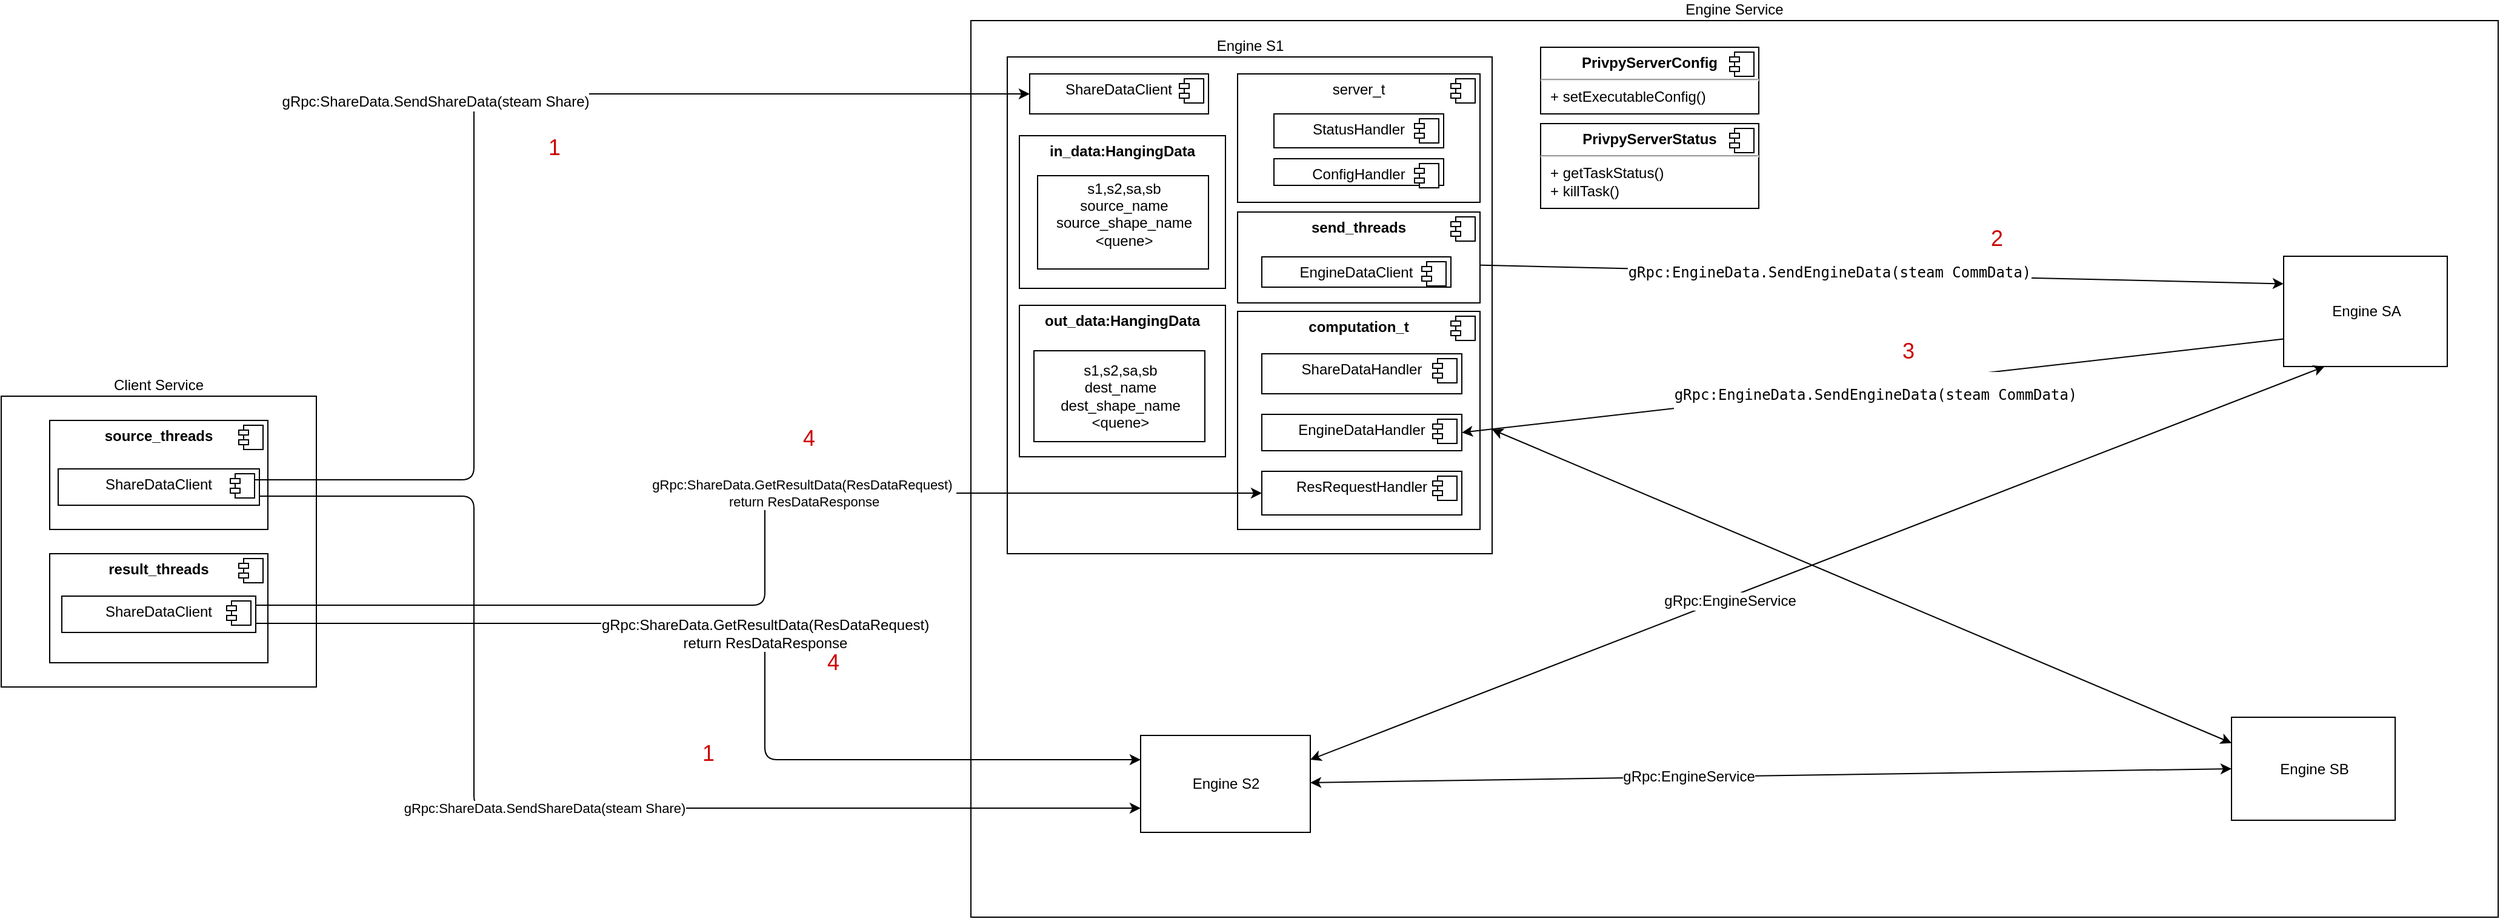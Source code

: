 <mxfile version="10.6.3" type="github"><diagram id="qjX3kxyQt8vl-2oXAutQ" name="Page-1"><mxGraphModel dx="1985" dy="709" grid="1" gridSize="10" guides="1" tooltips="1" connect="1" arrows="1" fold="1" page="1" pageScale="1" pageWidth="827" pageHeight="1169" math="0" shadow="0"><root><mxCell id="0"/><mxCell id="1" parent="0"/><UserObject label="Engine Service&lt;br style=&quot;font-size: 12px;&quot;&gt;" treeRoot="1" id="pDZX20AE8ElxJlWNmtBF-1"><mxCell style="whiteSpace=wrap;html=1;align=center;treeFolding=1;container=1;recursiveResize=0;labelPosition=center;verticalLabelPosition=top;verticalAlign=bottom;fontSize=12;" parent="1" vertex="1"><mxGeometry x="220" y="920" width="1260" height="740" as="geometry"/></mxCell></UserObject><mxCell id="pDZX20AE8ElxJlWNmtBF-5" value="Engine S1&lt;br&gt;" style="html=1;labelPosition=center;verticalLabelPosition=top;align=center;verticalAlign=bottom;" parent="pDZX20AE8ElxJlWNmtBF-1" vertex="1"><mxGeometry x="30" y="30" width="400" height="410" as="geometry"/></mxCell><mxCell id="pDZX20AE8ElxJlWNmtBF-19" value="Engine SA&lt;br&gt;" style="html=1;labelPosition=center;verticalLabelPosition=middle;align=center;verticalAlign=middle;" parent="pDZX20AE8ElxJlWNmtBF-1" vertex="1"><mxGeometry x="1083" y="194.5" width="135" height="91" as="geometry"/></mxCell><mxCell id="pDZX20AE8ElxJlWNmtBF-24" value="Engine SB&lt;br&gt;" style="html=1;labelPosition=center;verticalLabelPosition=middle;align=center;verticalAlign=middle;" parent="pDZX20AE8ElxJlWNmtBF-1" vertex="1"><mxGeometry x="1040" y="575" width="135" height="85" as="geometry"/></mxCell><mxCell id="pDZX20AE8ElxJlWNmtBF-31" value="" style="endArrow=classic;startArrow=classic;html=1;entryX=1;entryY=0.75;entryDx=0;entryDy=0;exitX=0;exitY=0.25;exitDx=0;exitDy=0;" parent="pDZX20AE8ElxJlWNmtBF-1" source="pDZX20AE8ElxJlWNmtBF-24" target="pDZX20AE8ElxJlWNmtBF-5" edge="1"><mxGeometry width="50" height="50" relative="1" as="geometry"><mxPoint x="315" y="270" as="sourcePoint"/><mxPoint x="365" y="220" as="targetPoint"/></mxGeometry></mxCell><mxCell id="pDZX20AE8ElxJlWNmtBF-23" value="Engine S2&lt;br&gt;" style="html=1;labelPosition=center;verticalLabelPosition=middle;align=center;verticalAlign=middle;" parent="pDZX20AE8ElxJlWNmtBF-1" vertex="1"><mxGeometry x="140" y="590" width="140" height="80" as="geometry"/></mxCell><mxCell id="pDZX20AE8ElxJlWNmtBF-32" value="" style="endArrow=classic;startArrow=classic;html=1;entryX=1;entryY=0.25;entryDx=0;entryDy=0;exitX=0.25;exitY=1;exitDx=0;exitDy=0;" parent="pDZX20AE8ElxJlWNmtBF-1" source="pDZX20AE8ElxJlWNmtBF-19" target="pDZX20AE8ElxJlWNmtBF-23" edge="1"><mxGeometry width="50" height="50" relative="1" as="geometry"><mxPoint x="365" y="273" as="sourcePoint"/><mxPoint x="175" y="177" as="targetPoint"/></mxGeometry></mxCell><mxCell id="pDZX20AE8ElxJlWNmtBF-33" value="gRpc:EngineService" style="text;html=1;resizable=0;points=[];align=center;verticalAlign=middle;labelBackgroundColor=#ffffff;" parent="pDZX20AE8ElxJlWNmtBF-32" vertex="1" connectable="0"><mxGeometry x="0.223" relative="1" as="geometry"><mxPoint x="21" y="-5.5" as="offset"/></mxGeometry></mxCell><mxCell id="pDZX20AE8ElxJlWNmtBF-36" value="" style="endArrow=classic;startArrow=classic;html=1;entryX=0;entryY=0.5;entryDx=0;entryDy=0;" parent="pDZX20AE8ElxJlWNmtBF-1" source="pDZX20AE8ElxJlWNmtBF-23" target="pDZX20AE8ElxJlWNmtBF-24" edge="1"><mxGeometry width="50" height="50" relative="1" as="geometry"><mxPoint x="235" y="340" as="sourcePoint"/><mxPoint x="285" y="290" as="targetPoint"/></mxGeometry></mxCell><mxCell id="pDZX20AE8ElxJlWNmtBF-37" value="gRpc:EngineService" style="text;html=1;resizable=0;points=[];align=center;verticalAlign=middle;labelBackgroundColor=#ffffff;" parent="pDZX20AE8ElxJlWNmtBF-36" vertex="1" connectable="0"><mxGeometry x="-0.179" relative="1" as="geometry"><mxPoint as="offset"/></mxGeometry></mxCell><mxCell id="KPqXG4leqGSg9rMvJdoy-45" value="&lt;p style=&quot;margin: 6px 0px 0px; text-align: center; font-size: 12px;&quot;&gt;server_t&lt;/p&gt;" style="align=center;overflow=fill;html=1;fontSize=12;fontColor=#000000;labelPosition=center;verticalLabelPosition=middle;verticalAlign=middle;" vertex="1" parent="pDZX20AE8ElxJlWNmtBF-1"><mxGeometry x="220" y="44" width="200" height="106" as="geometry"/></mxCell><mxCell id="KPqXG4leqGSg9rMvJdoy-46" value="" style="shape=component;jettyWidth=8;jettyHeight=4;" vertex="1" parent="KPqXG4leqGSg9rMvJdoy-45"><mxGeometry x="1" width="20" height="20" relative="1" as="geometry"><mxPoint x="-24" y="4" as="offset"/></mxGeometry></mxCell><mxCell id="KPqXG4leqGSg9rMvJdoy-10" value="&lt;p style=&quot;margin: 0px ; margin-top: 6px ; text-align: center&quot;&gt;StatusHandler&lt;/p&gt;" style="align=left;overflow=fill;html=1;" vertex="1" parent="KPqXG4leqGSg9rMvJdoy-45"><mxGeometry x="30" y="33" width="140" height="28" as="geometry"/></mxCell><mxCell id="KPqXG4leqGSg9rMvJdoy-11" value="" style="shape=component;jettyWidth=8;jettyHeight=4;" vertex="1" parent="KPqXG4leqGSg9rMvJdoy-10"><mxGeometry x="1" width="20" height="20" relative="1" as="geometry"><mxPoint x="-24" y="4" as="offset"/></mxGeometry></mxCell><mxCell id="KPqXG4leqGSg9rMvJdoy-7" value="&lt;p style=&quot;margin: 0px ; margin-top: 6px ; text-align: center&quot;&gt;ConfigHandler&lt;/p&gt;" style="align=left;overflow=fill;html=1;" vertex="1" parent="KPqXG4leqGSg9rMvJdoy-45"><mxGeometry x="30" y="70" width="140" height="22" as="geometry"/></mxCell><mxCell id="KPqXG4leqGSg9rMvJdoy-8" value="" style="shape=component;jettyWidth=8;jettyHeight=4;" vertex="1" parent="KPqXG4leqGSg9rMvJdoy-7"><mxGeometry x="1" width="20" height="20" relative="1" as="geometry"><mxPoint x="-24" y="4" as="offset"/></mxGeometry></mxCell><mxCell id="KPqXG4leqGSg9rMvJdoy-49" value="&lt;p style=&quot;margin: 0px ; margin-top: 6px ; text-align: center&quot;&gt;&lt;b&gt;computation_t&lt;/b&gt;&lt;/p&gt;" style="align=left;overflow=fill;html=1;fontSize=12;fontColor=#000000;" vertex="1" parent="pDZX20AE8ElxJlWNmtBF-1"><mxGeometry x="220" y="240" width="200" height="180" as="geometry"/></mxCell><mxCell id="KPqXG4leqGSg9rMvJdoy-50" value="" style="shape=component;jettyWidth=8;jettyHeight=4;" vertex="1" parent="KPqXG4leqGSg9rMvJdoy-49"><mxGeometry x="1" width="20" height="20" relative="1" as="geometry"><mxPoint x="-24" y="4" as="offset"/></mxGeometry></mxCell><mxCell id="pDZX20AE8ElxJlWNmtBF-38" value="&lt;p style=&quot;margin: 0px ; margin-top: 6px ; text-align: center&quot;&gt;ShareDataHandler&lt;/p&gt;" style="align=center;overflow=fill;html=1;labelPosition=center;verticalLabelPosition=middle;verticalAlign=middle;" parent="KPqXG4leqGSg9rMvJdoy-49" vertex="1"><mxGeometry x="20" y="35" width="165" height="33" as="geometry"/></mxCell><mxCell id="pDZX20AE8ElxJlWNmtBF-39" value="" style="shape=component;jettyWidth=8;jettyHeight=4;" parent="pDZX20AE8ElxJlWNmtBF-38" vertex="1"><mxGeometry x="1" width="20" height="20" relative="1" as="geometry"><mxPoint x="-24" y="4" as="offset"/></mxGeometry></mxCell><mxCell id="KPqXG4leqGSg9rMvJdoy-4" value="&lt;p style=&quot;margin: 0px ; margin-top: 6px ; text-align: center&quot;&gt;EngineDataHandler&lt;/p&gt;" style="align=left;overflow=fill;html=1;" vertex="1" parent="KPqXG4leqGSg9rMvJdoy-49"><mxGeometry x="20" y="85" width="165" height="30" as="geometry"/></mxCell><mxCell id="KPqXG4leqGSg9rMvJdoy-5" value="" style="shape=component;jettyWidth=8;jettyHeight=4;" vertex="1" parent="KPqXG4leqGSg9rMvJdoy-4"><mxGeometry x="1" width="20" height="20" relative="1" as="geometry"><mxPoint x="-24" y="4" as="offset"/></mxGeometry></mxCell><mxCell id="pDZX20AE8ElxJlWNmtBF-43" value="&lt;p style=&quot;margin: 0px ; margin-top: 6px ; text-align: center&quot;&gt;ResRequestHandler&lt;/p&gt;" style="align=left;overflow=fill;html=1;" parent="KPqXG4leqGSg9rMvJdoy-49" vertex="1"><mxGeometry x="20" y="132" width="165" height="36" as="geometry"/></mxCell><mxCell id="pDZX20AE8ElxJlWNmtBF-44" value="" style="shape=component;jettyWidth=8;jettyHeight=4;" parent="pDZX20AE8ElxJlWNmtBF-43" vertex="1"><mxGeometry x="1" width="20" height="20" relative="1" as="geometry"><mxPoint x="-24" y="4" as="offset"/></mxGeometry></mxCell><mxCell id="KPqXG4leqGSg9rMvJdoy-16" value="&lt;p style=&quot;margin: 0px ; margin-top: 6px ; text-align: center&quot;&gt;ShareDataClient&lt;/p&gt;" style="align=left;overflow=fill;html=1;" vertex="1" parent="pDZX20AE8ElxJlWNmtBF-1"><mxGeometry x="48.475" y="44" width="147.543" height="33" as="geometry"/></mxCell><mxCell id="KPqXG4leqGSg9rMvJdoy-17" value="" style="shape=component;jettyWidth=8;jettyHeight=4;" vertex="1" parent="KPqXG4leqGSg9rMvJdoy-16"><mxGeometry x="1" width="20" height="20" relative="1" as="geometry"><mxPoint x="-24" y="4" as="offset"/></mxGeometry></mxCell><mxCell id="KPqXG4leqGSg9rMvJdoy-28" value="&lt;pre&gt;gRpc:EngineData.SendEngineData(steam CommData)&lt;/pre&gt;" style="endArrow=classic;html=1;exitX=0;exitY=0.75;exitDx=0;exitDy=0;fontSize=12;entryX=1;entryY=0.5;entryDx=0;entryDy=0;" edge="1" parent="pDZX20AE8ElxJlWNmtBF-1" source="pDZX20AE8ElxJlWNmtBF-19" target="KPqXG4leqGSg9rMvJdoy-4"><mxGeometry x="-0.003" y="8" width="50" height="50" relative="1" as="geometry"><mxPoint x="720" y="250" as="sourcePoint"/><mxPoint x="405" y="295" as="targetPoint"/><mxPoint as="offset"/></mxGeometry></mxCell><mxCell id="KPqXG4leqGSg9rMvJdoy-20" value="" style="endArrow=classic;html=1;entryX=0;entryY=0.25;entryDx=0;entryDy=0;exitX=1;exitY=0.25;exitDx=0;exitDy=0;verticalAlign=middle;" edge="1" parent="pDZX20AE8ElxJlWNmtBF-1" source="KPqXG4leqGSg9rMvJdoy-13" target="pDZX20AE8ElxJlWNmtBF-19"><mxGeometry width="50" height="50" relative="1" as="geometry"><mxPoint x="610" y="190" as="sourcePoint"/><mxPoint x="660" y="140" as="targetPoint"/></mxGeometry></mxCell><mxCell id="KPqXG4leqGSg9rMvJdoy-21" value="&lt;pre&gt;gRpc:EngineData.SendEngineData(steam CommData)&lt;/pre&gt;" style="text;html=1;resizable=0;points=[];align=center;verticalAlign=middle;labelBackgroundColor=#ffffff;" vertex="1" connectable="0" parent="KPqXG4leqGSg9rMvJdoy-20"><mxGeometry x="-0.123" y="1" relative="1" as="geometry"><mxPoint x="10.5" y="0.5" as="offset"/></mxGeometry></mxCell><mxCell id="KPqXG4leqGSg9rMvJdoy-56" value="&lt;p style=&quot;margin: 0px ; margin-top: 6px ; text-align: center&quot;&gt;&lt;b&gt;send_threads&lt;/b&gt;&lt;/p&gt;" style="align=left;overflow=fill;html=1;fontSize=12;fontColor=#000000;" vertex="1" parent="pDZX20AE8ElxJlWNmtBF-1"><mxGeometry x="220" y="158" width="200" height="75" as="geometry"/></mxCell><mxCell id="KPqXG4leqGSg9rMvJdoy-57" value="" style="shape=component;jettyWidth=8;jettyHeight=4;" vertex="1" parent="KPqXG4leqGSg9rMvJdoy-56"><mxGeometry x="1" width="20" height="20" relative="1" as="geometry"><mxPoint x="-24" y="4" as="offset"/></mxGeometry></mxCell><mxCell id="KPqXG4leqGSg9rMvJdoy-13" value="&lt;p style=&quot;margin: 0px ; margin-top: 6px ; text-align: center&quot;&gt;EngineDataClient&lt;/p&gt;" style="align=left;overflow=fill;html=1;" vertex="1" parent="KPqXG4leqGSg9rMvJdoy-56"><mxGeometry x="20" y="37" width="156" height="25" as="geometry"/></mxCell><mxCell id="KPqXG4leqGSg9rMvJdoy-14" value="" style="shape=component;jettyWidth=8;jettyHeight=4;" vertex="1" parent="KPqXG4leqGSg9rMvJdoy-13"><mxGeometry x="1" width="20" height="20" relative="1" as="geometry"><mxPoint x="-24" y="4" as="offset"/></mxGeometry></mxCell><mxCell id="KPqXG4leqGSg9rMvJdoy-38" value="&lt;font style=&quot;font-size: 18px&quot;&gt;3&lt;/font&gt;" style="text;html=1;strokeColor=none;fillColor=none;align=center;verticalAlign=middle;whiteSpace=wrap;rounded=0;fontColor=#CC0000;fontSize=18;" vertex="1" parent="pDZX20AE8ElxJlWNmtBF-1"><mxGeometry x="737" y="247.5" width="73" height="50" as="geometry"/></mxCell><mxCell id="KPqXG4leqGSg9rMvJdoy-37" value="&lt;font style=&quot;font-size: 18px&quot;&gt;2&lt;/font&gt;" style="text;html=1;strokeColor=none;fillColor=none;align=center;verticalAlign=middle;whiteSpace=wrap;rounded=0;fontColor=#CC0000;fontSize=18;" vertex="1" parent="pDZX20AE8ElxJlWNmtBF-1"><mxGeometry x="810" y="155" width="73" height="50" as="geometry"/></mxCell><mxCell id="KPqXG4leqGSg9rMvJdoy-60" value="&lt;p style=&quot;margin: 0px ; margin-top: 6px ; text-align: center&quot;&gt;&lt;b&gt;in_data:HangingData&lt;/b&gt;&lt;/p&gt;&lt;p style=&quot;margin: 0px ; margin-top: 6px ; text-align: center&quot;&gt;&lt;br&gt;&lt;/p&gt;" style="align=left;overflow=fill;html=1;fontSize=12;fontColor=#000000;" vertex="1" parent="pDZX20AE8ElxJlWNmtBF-1"><mxGeometry x="40" y="95" width="170" height="126" as="geometry"/></mxCell><mxCell id="KPqXG4leqGSg9rMvJdoy-101" value="s1,s2,sa,sb&lt;br&gt;source_name&lt;br&gt;source_shape_name&lt;br&gt;&amp;lt;quene&amp;gt;&lt;br&gt;&lt;br&gt;" style="html=1;fontSize=12;fontColor=#000000;" vertex="1" parent="KPqXG4leqGSg9rMvJdoy-60"><mxGeometry x="15" y="33" width="141" height="77" as="geometry"/></mxCell><mxCell id="KPqXG4leqGSg9rMvJdoy-99" value="&lt;p style=&quot;margin: 0px ; margin-top: 6px ; text-align: center&quot;&gt;&lt;b&gt;out_data:HangingData&lt;/b&gt;&lt;/p&gt;" style="align=left;overflow=fill;html=1;fontSize=12;fontColor=#000000;" vertex="1" parent="pDZX20AE8ElxJlWNmtBF-1"><mxGeometry x="40" y="235" width="170" height="125" as="geometry"/></mxCell><mxCell id="KPqXG4leqGSg9rMvJdoy-102" value="s1,s2,sa,sb&lt;br&gt;dest_name&lt;br&gt;dest_shape_name&lt;br&gt;&amp;lt;quene&amp;gt;&lt;br&gt;" style="html=1;fontSize=12;fontColor=#000000;" vertex="1" parent="KPqXG4leqGSg9rMvJdoy-99"><mxGeometry x="12" y="37.5" width="141" height="75" as="geometry"/></mxCell><mxCell id="KPqXG4leqGSg9rMvJdoy-103" value="&lt;p style=&quot;margin: 0px ; margin-top: 6px ; text-align: center&quot;&gt;&lt;b&gt;PrivpyServerConfig&lt;/b&gt;&lt;/p&gt;&lt;hr&gt;&lt;p style=&quot;margin: 0px ; margin-left: 8px&quot;&gt;+ setExecutableConfig()&lt;br&gt;&lt;/p&gt;" style="align=left;overflow=fill;html=1;fontSize=12;fontColor=#000000;" vertex="1" parent="pDZX20AE8ElxJlWNmtBF-1"><mxGeometry x="470" y="22" width="180" height="55" as="geometry"/></mxCell><mxCell id="KPqXG4leqGSg9rMvJdoy-104" value="" style="shape=component;jettyWidth=8;jettyHeight=4;" vertex="1" parent="KPqXG4leqGSg9rMvJdoy-103"><mxGeometry x="1" width="20" height="20" relative="1" as="geometry"><mxPoint x="-24" y="4" as="offset"/></mxGeometry></mxCell><mxCell id="KPqXG4leqGSg9rMvJdoy-146" value="&lt;p style=&quot;margin: 0px ; margin-top: 6px ; text-align: center&quot;&gt;&lt;b&gt;PrivpyServerStatus&lt;/b&gt;&lt;/p&gt;&lt;hr&gt;&lt;p style=&quot;margin: 0px ; margin-left: 8px&quot;&gt;+ getTaskStatus()&lt;br&gt;&lt;/p&gt;&lt;p style=&quot;margin: 0px ; margin-left: 8px&quot;&gt;+ killTask()&lt;/p&gt;" style="align=left;overflow=fill;html=1;fontSize=12;fontColor=#000000;" vertex="1" parent="pDZX20AE8ElxJlWNmtBF-1"><mxGeometry x="470" y="85" width="180" height="70" as="geometry"/></mxCell><mxCell id="KPqXG4leqGSg9rMvJdoy-147" value="" style="shape=component;jettyWidth=8;jettyHeight=4;" vertex="1" parent="KPqXG4leqGSg9rMvJdoy-146"><mxGeometry x="1" width="20" height="20" relative="1" as="geometry"><mxPoint x="-24" y="4" as="offset"/></mxGeometry></mxCell><UserObject label="Client Service" treeRoot="1" id="KPqXG4leqGSg9rMvJdoy-22"><mxCell style="whiteSpace=wrap;html=1;align=center;treeFolding=1;container=1;recursiveResize=0;labelPosition=center;verticalLabelPosition=top;verticalAlign=bottom;" vertex="1" parent="1"><mxGeometry x="-580" y="1230" width="260" height="240" as="geometry"/></mxCell></UserObject><mxCell id="KPqXG4leqGSg9rMvJdoy-52" value="&lt;p style=&quot;margin: 0px ; margin-top: 6px ; text-align: center&quot;&gt;&lt;b&gt;source_threads&lt;/b&gt;&lt;/p&gt;" style="align=left;overflow=fill;html=1;fontSize=12;fontColor=#000000;" vertex="1" parent="KPqXG4leqGSg9rMvJdoy-22"><mxGeometry x="40" y="20" width="180" height="90" as="geometry"/></mxCell><mxCell id="KPqXG4leqGSg9rMvJdoy-53" value="" style="shape=component;jettyWidth=8;jettyHeight=4;" vertex="1" parent="KPqXG4leqGSg9rMvJdoy-52"><mxGeometry x="1" width="20" height="20" relative="1" as="geometry"><mxPoint x="-24" y="4" as="offset"/></mxGeometry></mxCell><mxCell id="KPqXG4leqGSg9rMvJdoy-29" value="&lt;p style=&quot;margin: 0px ; margin-top: 6px ; text-align: center&quot;&gt;ShareDataClient&lt;/p&gt;" style="align=left;overflow=fill;html=1;" vertex="1" parent="KPqXG4leqGSg9rMvJdoy-52"><mxGeometry x="7" y="40" width="166" height="30.0" as="geometry"/></mxCell><mxCell id="KPqXG4leqGSg9rMvJdoy-30" value="" style="shape=component;jettyWidth=8;jettyHeight=4;" vertex="1" parent="KPqXG4leqGSg9rMvJdoy-29"><mxGeometry x="1" width="20" height="20" relative="1" as="geometry"><mxPoint x="-24" y="4" as="offset"/></mxGeometry></mxCell><mxCell id="KPqXG4leqGSg9rMvJdoy-54" value="&lt;p style=&quot;margin: 0px ; margin-top: 6px ; text-align: center&quot;&gt;&lt;b&gt;result_threads&lt;/b&gt;&lt;/p&gt;" style="align=left;overflow=fill;html=1;fontSize=12;fontColor=#000000;" vertex="1" parent="KPqXG4leqGSg9rMvJdoy-22"><mxGeometry x="40" y="130" width="180" height="90" as="geometry"/></mxCell><mxCell id="KPqXG4leqGSg9rMvJdoy-55" value="" style="shape=component;jettyWidth=8;jettyHeight=4;" vertex="1" parent="KPqXG4leqGSg9rMvJdoy-54"><mxGeometry x="1" width="20" height="20" relative="1" as="geometry"><mxPoint x="-24" y="4" as="offset"/></mxGeometry></mxCell><mxCell id="KPqXG4leqGSg9rMvJdoy-31" value="&lt;p style=&quot;margin: 0px ; margin-top: 6px ; text-align: center&quot;&gt;ShareDataClient&lt;/p&gt;" style="align=left;overflow=fill;html=1;" vertex="1" parent="KPqXG4leqGSg9rMvJdoy-54"><mxGeometry x="10" y="35" width="160" height="30" as="geometry"/></mxCell><mxCell id="KPqXG4leqGSg9rMvJdoy-32" value="" style="shape=component;jettyWidth=8;jettyHeight=4;" vertex="1" parent="KPqXG4leqGSg9rMvJdoy-31"><mxGeometry x="1" width="20" height="20" relative="1" as="geometry"><mxPoint x="-24" y="4" as="offset"/></mxGeometry></mxCell><mxCell id="KPqXG4leqGSg9rMvJdoy-25" value="&lt;span&gt;gRpc:ShareData.GetResultData(ResDataRequest)&amp;nbsp;&lt;/span&gt;&lt;br&gt;&lt;span&gt;return ResDataResponse&lt;/span&gt;&lt;br&gt;" style="edgeStyle=elbowEdgeStyle;elbow=horizontal;endArrow=classic;html=1;exitX=1;exitY=0.25;exitDx=0;exitDy=0;entryX=0;entryY=0.5;entryDx=0;entryDy=0;" edge="1" parent="1" source="KPqXG4leqGSg9rMvJdoy-31" target="pDZX20AE8ElxJlWNmtBF-43"><mxGeometry x="0.179" width="50" height="50" relative="1" as="geometry"><mxPoint x="710" y="780" as="sourcePoint"/><mxPoint x="760" y="730" as="targetPoint"/><Array as="points"><mxPoint x="50" y="1330"/><mxPoint x="50" y="1280"/><mxPoint x="-30" y="1280"/><mxPoint x="90" y="1120"/><mxPoint x="30" y="1110"/><mxPoint x="180" y="1160"/></Array><mxPoint as="offset"/></mxGeometry></mxCell><mxCell id="KPqXG4leqGSg9rMvJdoy-26" value="" style="edgeStyle=elbowEdgeStyle;elbow=horizontal;endArrow=classic;html=1;exitX=1;exitY=0.25;exitDx=0;exitDy=0;entryX=0;entryY=0.5;entryDx=0;entryDy=0;" edge="1" parent="1" source="KPqXG4leqGSg9rMvJdoy-30" target="KPqXG4leqGSg9rMvJdoy-16"><mxGeometry width="50" height="50" relative="1" as="geometry"><mxPoint x="380" y="830" as="sourcePoint"/><mxPoint x="430" y="780" as="targetPoint"/><Array as="points"><mxPoint x="-190" y="1190"/></Array></mxGeometry></mxCell><mxCell id="KPqXG4leqGSg9rMvJdoy-27" value="&lt;span&gt;gRpc:ShareData.SendShareData(steam Share)&lt;/span&gt;" style="text;html=1;resizable=0;points=[];align=center;verticalAlign=middle;labelBackgroundColor=#ffffff;" vertex="1" connectable="0" parent="KPqXG4leqGSg9rMvJdoy-26"><mxGeometry x="0.072" y="-2" relative="1" as="geometry"><mxPoint x="-46" y="4" as="offset"/></mxGeometry></mxCell><mxCell id="KPqXG4leqGSg9rMvJdoy-35" value="&lt;font style=&quot;font-size: 18px;&quot;&gt;1&lt;/font&gt;" style="text;html=1;strokeColor=none;fillColor=none;align=center;verticalAlign=middle;whiteSpace=wrap;rounded=0;fontColor=#CC0000;fontSize=18;" vertex="1" parent="1"><mxGeometry x="-160" y="1000" width="73" height="50" as="geometry"/></mxCell><mxCell id="KPqXG4leqGSg9rMvJdoy-36" value="&lt;font style=&quot;font-size: 18px&quot;&gt;4&lt;/font&gt;" style="text;html=1;strokeColor=none;fillColor=none;align=center;verticalAlign=middle;whiteSpace=wrap;rounded=0;fontColor=#CC0000;fontSize=18;" vertex="1" parent="1"><mxGeometry x="50" y="1240" width="73" height="50" as="geometry"/></mxCell><mxCell id="KPqXG4leqGSg9rMvJdoy-39" value="" style="edgeStyle=elbowEdgeStyle;elbow=horizontal;endArrow=classic;html=1;entryX=0;entryY=0.25;entryDx=0;entryDy=0;exitX=1;exitY=0.75;exitDx=0;exitDy=0;" edge="1" parent="1" source="KPqXG4leqGSg9rMvJdoy-31" target="pDZX20AE8ElxJlWNmtBF-23"><mxGeometry width="50" height="50" relative="1" as="geometry"><mxPoint x="-370" y="1400" as="sourcePoint"/><mxPoint x="300" y="1062" as="targetPoint"/><Array as="points"><mxPoint x="50" y="1450"/><mxPoint x="-50" y="1390"/></Array></mxGeometry></mxCell><mxCell id="KPqXG4leqGSg9rMvJdoy-40" value="gRpc:ShareData.GetResultData(ResDataRequest) &lt;br&gt;return ResDataResponse" style="text;html=1;resizable=0;points=[];align=center;verticalAlign=middle;labelBackgroundColor=#ffffff;" vertex="1" connectable="0" parent="KPqXG4leqGSg9rMvJdoy-39"><mxGeometry x="0.072" y="-2" relative="1" as="geometry"><mxPoint x="2" y="-23" as="offset"/></mxGeometry></mxCell><mxCell id="KPqXG4leqGSg9rMvJdoy-41" value="&lt;span&gt;gRpc:ShareData.SendShareData(steam Share)&lt;/span&gt;" style="edgeStyle=elbowEdgeStyle;elbow=horizontal;endArrow=classic;html=1;exitX=1;exitY=0.75;exitDx=0;exitDy=0;entryX=0;entryY=0.75;entryDx=0;entryDy=0;" edge="1" parent="1" source="KPqXG4leqGSg9rMvJdoy-29" target="pDZX20AE8ElxJlWNmtBF-23"><mxGeometry width="50" height="50" relative="1" as="geometry"><mxPoint x="-224" y="1175" as="sourcePoint"/><mxPoint x="300" y="1070" as="targetPoint"/><Array as="points"><mxPoint x="-190" y="1410"/><mxPoint x="100" y="1130"/><mxPoint x="40" y="1120"/><mxPoint x="190" y="1170"/></Array></mxGeometry></mxCell><mxCell id="KPqXG4leqGSg9rMvJdoy-42" value="&lt;font style=&quot;font-size: 18px;&quot;&gt;1&lt;/font&gt;" style="text;html=1;strokeColor=none;fillColor=none;align=center;verticalAlign=middle;whiteSpace=wrap;rounded=0;fontColor=#CC0000;fontSize=18;" vertex="1" parent="1"><mxGeometry x="-33.5" y="1500" width="73" height="50" as="geometry"/></mxCell><mxCell id="KPqXG4leqGSg9rMvJdoy-43" value="&lt;font style=&quot;font-size: 18px&quot;&gt;4&lt;/font&gt;" style="text;html=1;strokeColor=none;fillColor=none;align=center;verticalAlign=middle;whiteSpace=wrap;rounded=0;fontColor=#CC0000;fontSize=18;" vertex="1" parent="1"><mxGeometry x="70" y="1425" width="73" height="50" as="geometry"/></mxCell></root></mxGraphModel></diagram></mxfile>